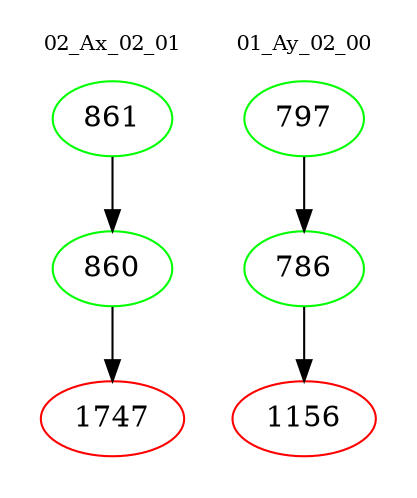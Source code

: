 digraph{
subgraph cluster_0 {
color = white
label = "02_Ax_02_01";
fontsize=10;
T0_861 [label="861", color="green"]
T0_861 -> T0_860 [color="black"]
T0_860 [label="860", color="green"]
T0_860 -> T0_1747 [color="black"]
T0_1747 [label="1747", color="red"]
}
subgraph cluster_1 {
color = white
label = "01_Ay_02_00";
fontsize=10;
T1_797 [label="797", color="green"]
T1_797 -> T1_786 [color="black"]
T1_786 [label="786", color="green"]
T1_786 -> T1_1156 [color="black"]
T1_1156 [label="1156", color="red"]
}
}
